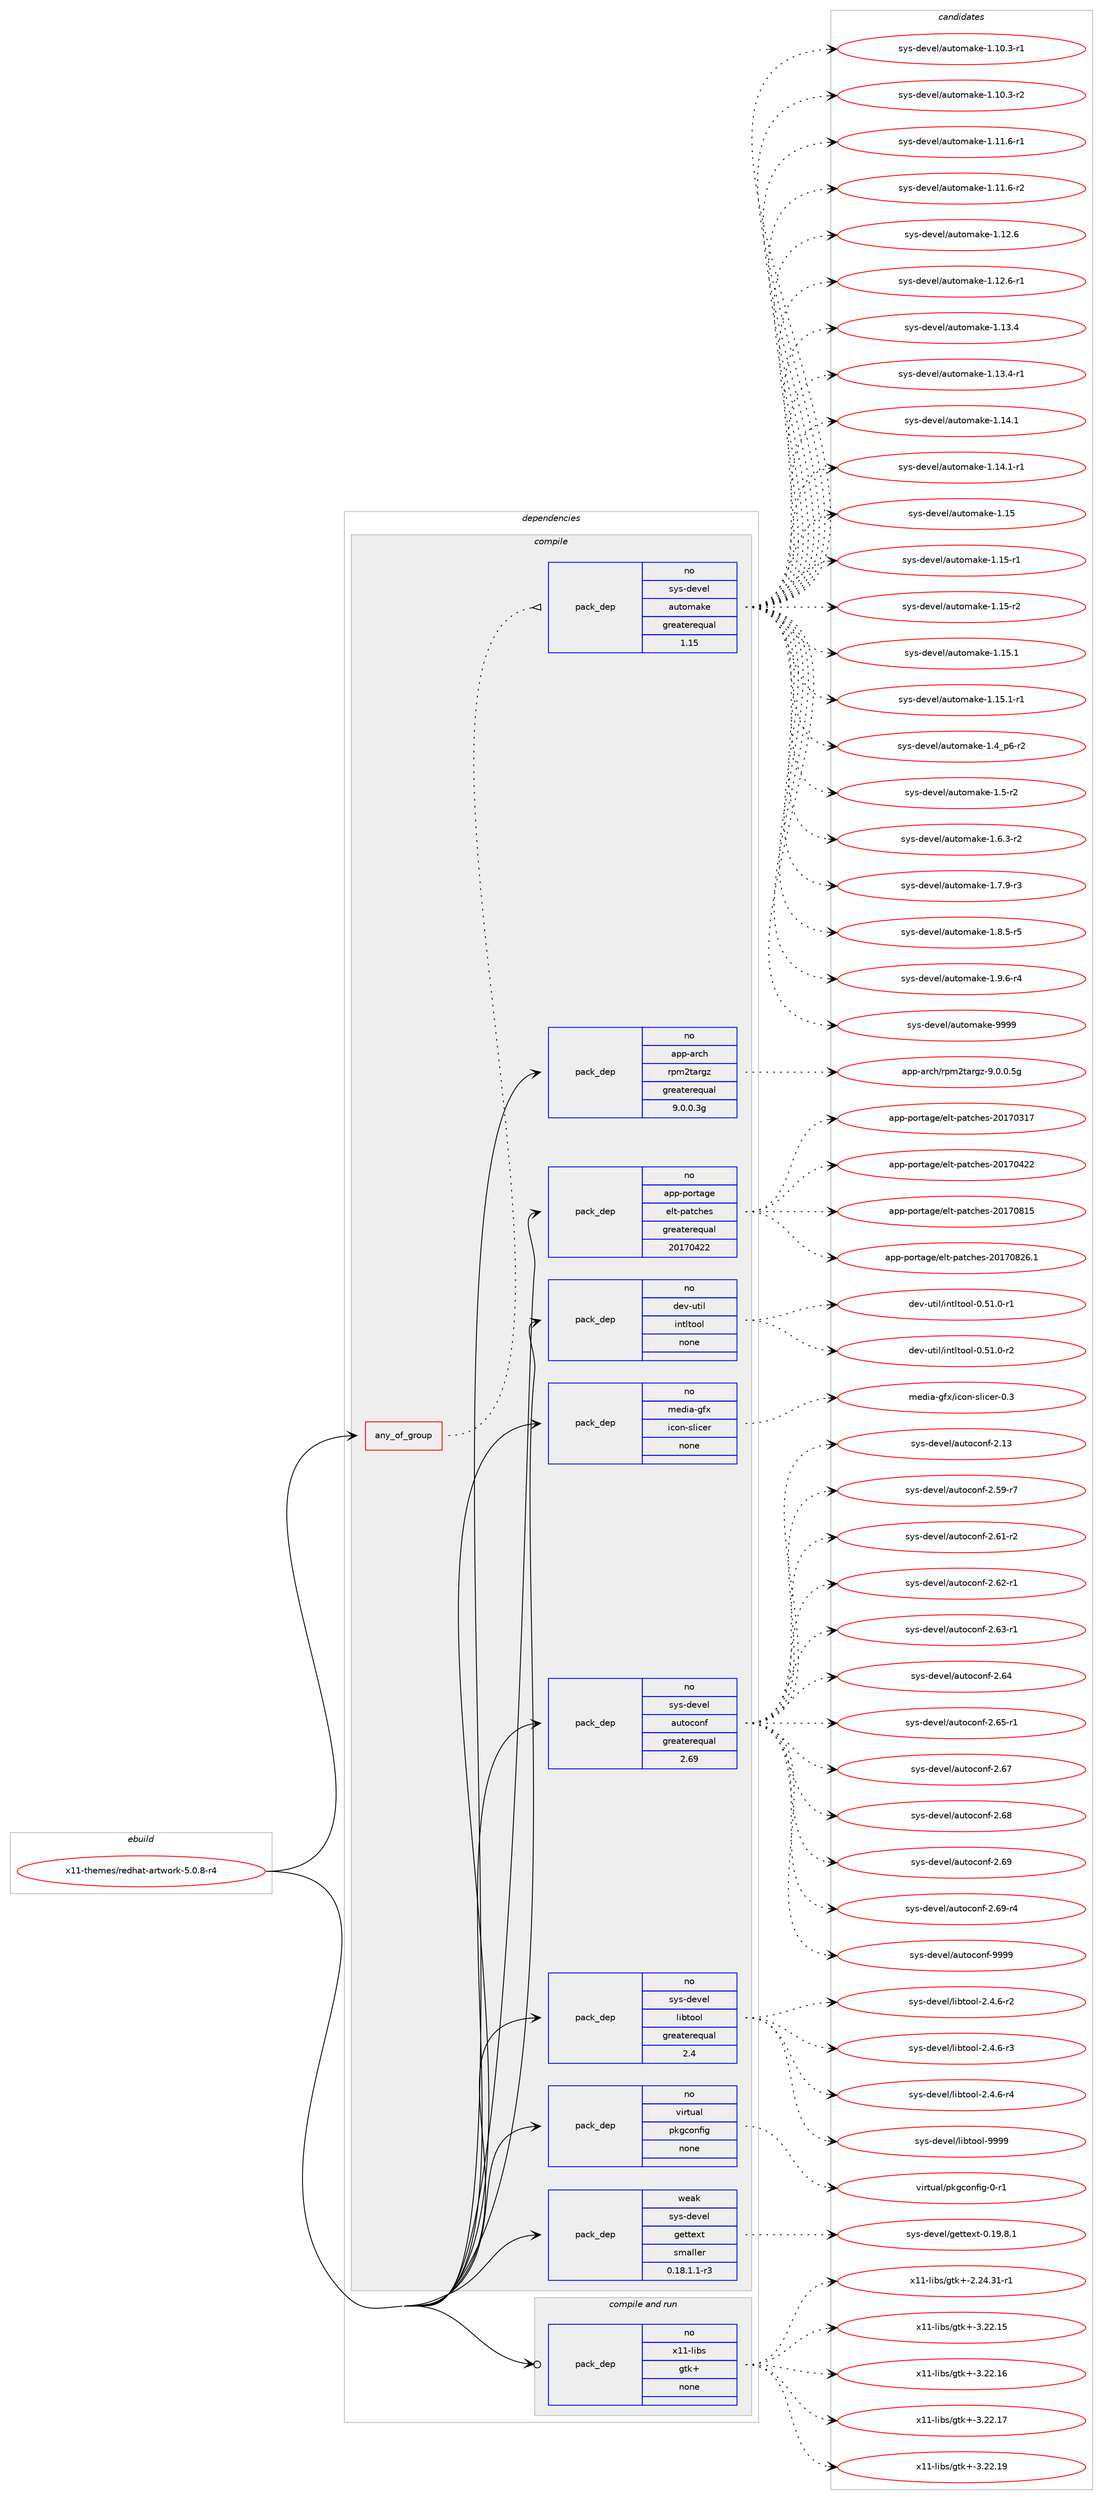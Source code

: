 digraph prolog {

# *************
# Graph options
# *************

newrank=true;
concentrate=true;
compound=true;
graph [rankdir=LR,fontname=Helvetica,fontsize=10,ranksep=1.5];#, ranksep=2.5, nodesep=0.2];
edge  [arrowhead=vee];
node  [fontname=Helvetica,fontsize=10];

# **********
# The ebuild
# **********

subgraph cluster_leftcol {
color=gray;
rank=same;
label=<<i>ebuild</i>>;
id [label="x11-themes/redhat-artwork-5.0.8-r4", color=red, width=4, href="../x11-themes/redhat-artwork-5.0.8-r4.svg"];
}

# ****************
# The dependencies
# ****************

subgraph cluster_midcol {
color=gray;
label=<<i>dependencies</i>>;
subgraph cluster_compile {
fillcolor="#eeeeee";
style=filled;
label=<<i>compile</i>>;
subgraph any9741 {
dependency530832 [label=<<TABLE BORDER="0" CELLBORDER="1" CELLSPACING="0" CELLPADDING="4"><TR><TD CELLPADDING="10">any_of_group</TD></TR></TABLE>>, shape=none, color=red];subgraph pack396824 {
dependency530833 [label=<<TABLE BORDER="0" CELLBORDER="1" CELLSPACING="0" CELLPADDING="4" WIDTH="220"><TR><TD ROWSPAN="6" CELLPADDING="30">pack_dep</TD></TR><TR><TD WIDTH="110">no</TD></TR><TR><TD>sys-devel</TD></TR><TR><TD>automake</TD></TR><TR><TD>greaterequal</TD></TR><TR><TD>1.15</TD></TR></TABLE>>, shape=none, color=blue];
}
dependency530832:e -> dependency530833:w [weight=20,style="dotted",arrowhead="oinv"];
}
id:e -> dependency530832:w [weight=20,style="solid",arrowhead="vee"];
subgraph pack396825 {
dependency530834 [label=<<TABLE BORDER="0" CELLBORDER="1" CELLSPACING="0" CELLPADDING="4" WIDTH="220"><TR><TD ROWSPAN="6" CELLPADDING="30">pack_dep</TD></TR><TR><TD WIDTH="110">no</TD></TR><TR><TD>app-arch</TD></TR><TR><TD>rpm2targz</TD></TR><TR><TD>greaterequal</TD></TR><TR><TD>9.0.0.3g</TD></TR></TABLE>>, shape=none, color=blue];
}
id:e -> dependency530834:w [weight=20,style="solid",arrowhead="vee"];
subgraph pack396826 {
dependency530835 [label=<<TABLE BORDER="0" CELLBORDER="1" CELLSPACING="0" CELLPADDING="4" WIDTH="220"><TR><TD ROWSPAN="6" CELLPADDING="30">pack_dep</TD></TR><TR><TD WIDTH="110">no</TD></TR><TR><TD>app-portage</TD></TR><TR><TD>elt-patches</TD></TR><TR><TD>greaterequal</TD></TR><TR><TD>20170422</TD></TR></TABLE>>, shape=none, color=blue];
}
id:e -> dependency530835:w [weight=20,style="solid",arrowhead="vee"];
subgraph pack396827 {
dependency530836 [label=<<TABLE BORDER="0" CELLBORDER="1" CELLSPACING="0" CELLPADDING="4" WIDTH="220"><TR><TD ROWSPAN="6" CELLPADDING="30">pack_dep</TD></TR><TR><TD WIDTH="110">no</TD></TR><TR><TD>dev-util</TD></TR><TR><TD>intltool</TD></TR><TR><TD>none</TD></TR><TR><TD></TD></TR></TABLE>>, shape=none, color=blue];
}
id:e -> dependency530836:w [weight=20,style="solid",arrowhead="vee"];
subgraph pack396828 {
dependency530837 [label=<<TABLE BORDER="0" CELLBORDER="1" CELLSPACING="0" CELLPADDING="4" WIDTH="220"><TR><TD ROWSPAN="6" CELLPADDING="30">pack_dep</TD></TR><TR><TD WIDTH="110">no</TD></TR><TR><TD>media-gfx</TD></TR><TR><TD>icon-slicer</TD></TR><TR><TD>none</TD></TR><TR><TD></TD></TR></TABLE>>, shape=none, color=blue];
}
id:e -> dependency530837:w [weight=20,style="solid",arrowhead="vee"];
subgraph pack396829 {
dependency530838 [label=<<TABLE BORDER="0" CELLBORDER="1" CELLSPACING="0" CELLPADDING="4" WIDTH="220"><TR><TD ROWSPAN="6" CELLPADDING="30">pack_dep</TD></TR><TR><TD WIDTH="110">no</TD></TR><TR><TD>sys-devel</TD></TR><TR><TD>autoconf</TD></TR><TR><TD>greaterequal</TD></TR><TR><TD>2.69</TD></TR></TABLE>>, shape=none, color=blue];
}
id:e -> dependency530838:w [weight=20,style="solid",arrowhead="vee"];
subgraph pack396830 {
dependency530839 [label=<<TABLE BORDER="0" CELLBORDER="1" CELLSPACING="0" CELLPADDING="4" WIDTH="220"><TR><TD ROWSPAN="6" CELLPADDING="30">pack_dep</TD></TR><TR><TD WIDTH="110">no</TD></TR><TR><TD>sys-devel</TD></TR><TR><TD>libtool</TD></TR><TR><TD>greaterequal</TD></TR><TR><TD>2.4</TD></TR></TABLE>>, shape=none, color=blue];
}
id:e -> dependency530839:w [weight=20,style="solid",arrowhead="vee"];
subgraph pack396831 {
dependency530840 [label=<<TABLE BORDER="0" CELLBORDER="1" CELLSPACING="0" CELLPADDING="4" WIDTH="220"><TR><TD ROWSPAN="6" CELLPADDING="30">pack_dep</TD></TR><TR><TD WIDTH="110">no</TD></TR><TR><TD>virtual</TD></TR><TR><TD>pkgconfig</TD></TR><TR><TD>none</TD></TR><TR><TD></TD></TR></TABLE>>, shape=none, color=blue];
}
id:e -> dependency530840:w [weight=20,style="solid",arrowhead="vee"];
subgraph pack396832 {
dependency530841 [label=<<TABLE BORDER="0" CELLBORDER="1" CELLSPACING="0" CELLPADDING="4" WIDTH="220"><TR><TD ROWSPAN="6" CELLPADDING="30">pack_dep</TD></TR><TR><TD WIDTH="110">weak</TD></TR><TR><TD>sys-devel</TD></TR><TR><TD>gettext</TD></TR><TR><TD>smaller</TD></TR><TR><TD>0.18.1.1-r3</TD></TR></TABLE>>, shape=none, color=blue];
}
id:e -> dependency530841:w [weight=20,style="solid",arrowhead="vee"];
}
subgraph cluster_compileandrun {
fillcolor="#eeeeee";
style=filled;
label=<<i>compile and run</i>>;
subgraph pack396833 {
dependency530842 [label=<<TABLE BORDER="0" CELLBORDER="1" CELLSPACING="0" CELLPADDING="4" WIDTH="220"><TR><TD ROWSPAN="6" CELLPADDING="30">pack_dep</TD></TR><TR><TD WIDTH="110">no</TD></TR><TR><TD>x11-libs</TD></TR><TR><TD>gtk+</TD></TR><TR><TD>none</TD></TR><TR><TD></TD></TR></TABLE>>, shape=none, color=blue];
}
id:e -> dependency530842:w [weight=20,style="solid",arrowhead="odotvee"];
}
subgraph cluster_run {
fillcolor="#eeeeee";
style=filled;
label=<<i>run</i>>;
}
}

# **************
# The candidates
# **************

subgraph cluster_choices {
rank=same;
color=gray;
label=<<i>candidates</i>>;

subgraph choice396824 {
color=black;
nodesep=1;
choice11512111545100101118101108479711711611110997107101454946494846514511449 [label="sys-devel/automake-1.10.3-r1", color=red, width=4,href="../sys-devel/automake-1.10.3-r1.svg"];
choice11512111545100101118101108479711711611110997107101454946494846514511450 [label="sys-devel/automake-1.10.3-r2", color=red, width=4,href="../sys-devel/automake-1.10.3-r2.svg"];
choice11512111545100101118101108479711711611110997107101454946494946544511449 [label="sys-devel/automake-1.11.6-r1", color=red, width=4,href="../sys-devel/automake-1.11.6-r1.svg"];
choice11512111545100101118101108479711711611110997107101454946494946544511450 [label="sys-devel/automake-1.11.6-r2", color=red, width=4,href="../sys-devel/automake-1.11.6-r2.svg"];
choice1151211154510010111810110847971171161111099710710145494649504654 [label="sys-devel/automake-1.12.6", color=red, width=4,href="../sys-devel/automake-1.12.6.svg"];
choice11512111545100101118101108479711711611110997107101454946495046544511449 [label="sys-devel/automake-1.12.6-r1", color=red, width=4,href="../sys-devel/automake-1.12.6-r1.svg"];
choice1151211154510010111810110847971171161111099710710145494649514652 [label="sys-devel/automake-1.13.4", color=red, width=4,href="../sys-devel/automake-1.13.4.svg"];
choice11512111545100101118101108479711711611110997107101454946495146524511449 [label="sys-devel/automake-1.13.4-r1", color=red, width=4,href="../sys-devel/automake-1.13.4-r1.svg"];
choice1151211154510010111810110847971171161111099710710145494649524649 [label="sys-devel/automake-1.14.1", color=red, width=4,href="../sys-devel/automake-1.14.1.svg"];
choice11512111545100101118101108479711711611110997107101454946495246494511449 [label="sys-devel/automake-1.14.1-r1", color=red, width=4,href="../sys-devel/automake-1.14.1-r1.svg"];
choice115121115451001011181011084797117116111109971071014549464953 [label="sys-devel/automake-1.15", color=red, width=4,href="../sys-devel/automake-1.15.svg"];
choice1151211154510010111810110847971171161111099710710145494649534511449 [label="sys-devel/automake-1.15-r1", color=red, width=4,href="../sys-devel/automake-1.15-r1.svg"];
choice1151211154510010111810110847971171161111099710710145494649534511450 [label="sys-devel/automake-1.15-r2", color=red, width=4,href="../sys-devel/automake-1.15-r2.svg"];
choice1151211154510010111810110847971171161111099710710145494649534649 [label="sys-devel/automake-1.15.1", color=red, width=4,href="../sys-devel/automake-1.15.1.svg"];
choice11512111545100101118101108479711711611110997107101454946495346494511449 [label="sys-devel/automake-1.15.1-r1", color=red, width=4,href="../sys-devel/automake-1.15.1-r1.svg"];
choice115121115451001011181011084797117116111109971071014549465295112544511450 [label="sys-devel/automake-1.4_p6-r2", color=red, width=4,href="../sys-devel/automake-1.4_p6-r2.svg"];
choice11512111545100101118101108479711711611110997107101454946534511450 [label="sys-devel/automake-1.5-r2", color=red, width=4,href="../sys-devel/automake-1.5-r2.svg"];
choice115121115451001011181011084797117116111109971071014549465446514511450 [label="sys-devel/automake-1.6.3-r2", color=red, width=4,href="../sys-devel/automake-1.6.3-r2.svg"];
choice115121115451001011181011084797117116111109971071014549465546574511451 [label="sys-devel/automake-1.7.9-r3", color=red, width=4,href="../sys-devel/automake-1.7.9-r3.svg"];
choice115121115451001011181011084797117116111109971071014549465646534511453 [label="sys-devel/automake-1.8.5-r5", color=red, width=4,href="../sys-devel/automake-1.8.5-r5.svg"];
choice115121115451001011181011084797117116111109971071014549465746544511452 [label="sys-devel/automake-1.9.6-r4", color=red, width=4,href="../sys-devel/automake-1.9.6-r4.svg"];
choice115121115451001011181011084797117116111109971071014557575757 [label="sys-devel/automake-9999", color=red, width=4,href="../sys-devel/automake-9999.svg"];
dependency530833:e -> choice11512111545100101118101108479711711611110997107101454946494846514511449:w [style=dotted,weight="100"];
dependency530833:e -> choice11512111545100101118101108479711711611110997107101454946494846514511450:w [style=dotted,weight="100"];
dependency530833:e -> choice11512111545100101118101108479711711611110997107101454946494946544511449:w [style=dotted,weight="100"];
dependency530833:e -> choice11512111545100101118101108479711711611110997107101454946494946544511450:w [style=dotted,weight="100"];
dependency530833:e -> choice1151211154510010111810110847971171161111099710710145494649504654:w [style=dotted,weight="100"];
dependency530833:e -> choice11512111545100101118101108479711711611110997107101454946495046544511449:w [style=dotted,weight="100"];
dependency530833:e -> choice1151211154510010111810110847971171161111099710710145494649514652:w [style=dotted,weight="100"];
dependency530833:e -> choice11512111545100101118101108479711711611110997107101454946495146524511449:w [style=dotted,weight="100"];
dependency530833:e -> choice1151211154510010111810110847971171161111099710710145494649524649:w [style=dotted,weight="100"];
dependency530833:e -> choice11512111545100101118101108479711711611110997107101454946495246494511449:w [style=dotted,weight="100"];
dependency530833:e -> choice115121115451001011181011084797117116111109971071014549464953:w [style=dotted,weight="100"];
dependency530833:e -> choice1151211154510010111810110847971171161111099710710145494649534511449:w [style=dotted,weight="100"];
dependency530833:e -> choice1151211154510010111810110847971171161111099710710145494649534511450:w [style=dotted,weight="100"];
dependency530833:e -> choice1151211154510010111810110847971171161111099710710145494649534649:w [style=dotted,weight="100"];
dependency530833:e -> choice11512111545100101118101108479711711611110997107101454946495346494511449:w [style=dotted,weight="100"];
dependency530833:e -> choice115121115451001011181011084797117116111109971071014549465295112544511450:w [style=dotted,weight="100"];
dependency530833:e -> choice11512111545100101118101108479711711611110997107101454946534511450:w [style=dotted,weight="100"];
dependency530833:e -> choice115121115451001011181011084797117116111109971071014549465446514511450:w [style=dotted,weight="100"];
dependency530833:e -> choice115121115451001011181011084797117116111109971071014549465546574511451:w [style=dotted,weight="100"];
dependency530833:e -> choice115121115451001011181011084797117116111109971071014549465646534511453:w [style=dotted,weight="100"];
dependency530833:e -> choice115121115451001011181011084797117116111109971071014549465746544511452:w [style=dotted,weight="100"];
dependency530833:e -> choice115121115451001011181011084797117116111109971071014557575757:w [style=dotted,weight="100"];
}
subgraph choice396825 {
color=black;
nodesep=1;
choice971121124597114991044711411210950116971141031224557464846484653103 [label="app-arch/rpm2targz-9.0.0.5g", color=red, width=4,href="../app-arch/rpm2targz-9.0.0.5g.svg"];
dependency530834:e -> choice971121124597114991044711411210950116971141031224557464846484653103:w [style=dotted,weight="100"];
}
subgraph choice396826 {
color=black;
nodesep=1;
choice97112112451121111141169710310147101108116451129711699104101115455048495548514955 [label="app-portage/elt-patches-20170317", color=red, width=4,href="../app-portage/elt-patches-20170317.svg"];
choice97112112451121111141169710310147101108116451129711699104101115455048495548525050 [label="app-portage/elt-patches-20170422", color=red, width=4,href="../app-portage/elt-patches-20170422.svg"];
choice97112112451121111141169710310147101108116451129711699104101115455048495548564953 [label="app-portage/elt-patches-20170815", color=red, width=4,href="../app-portage/elt-patches-20170815.svg"];
choice971121124511211111411697103101471011081164511297116991041011154550484955485650544649 [label="app-portage/elt-patches-20170826.1", color=red, width=4,href="../app-portage/elt-patches-20170826.1.svg"];
dependency530835:e -> choice97112112451121111141169710310147101108116451129711699104101115455048495548514955:w [style=dotted,weight="100"];
dependency530835:e -> choice97112112451121111141169710310147101108116451129711699104101115455048495548525050:w [style=dotted,weight="100"];
dependency530835:e -> choice97112112451121111141169710310147101108116451129711699104101115455048495548564953:w [style=dotted,weight="100"];
dependency530835:e -> choice971121124511211111411697103101471011081164511297116991041011154550484955485650544649:w [style=dotted,weight="100"];
}
subgraph choice396827 {
color=black;
nodesep=1;
choice1001011184511711610510847105110116108116111111108454846534946484511449 [label="dev-util/intltool-0.51.0-r1", color=red, width=4,href="../dev-util/intltool-0.51.0-r1.svg"];
choice1001011184511711610510847105110116108116111111108454846534946484511450 [label="dev-util/intltool-0.51.0-r2", color=red, width=4,href="../dev-util/intltool-0.51.0-r2.svg"];
dependency530836:e -> choice1001011184511711610510847105110116108116111111108454846534946484511449:w [style=dotted,weight="100"];
dependency530836:e -> choice1001011184511711610510847105110116108116111111108454846534946484511450:w [style=dotted,weight="100"];
}
subgraph choice396828 {
color=black;
nodesep=1;
choice10910110010597451031021204710599111110451151081059910111445484651 [label="media-gfx/icon-slicer-0.3", color=red, width=4,href="../media-gfx/icon-slicer-0.3.svg"];
dependency530837:e -> choice10910110010597451031021204710599111110451151081059910111445484651:w [style=dotted,weight="100"];
}
subgraph choice396829 {
color=black;
nodesep=1;
choice115121115451001011181011084797117116111991111101024550464951 [label="sys-devel/autoconf-2.13", color=red, width=4,href="../sys-devel/autoconf-2.13.svg"];
choice1151211154510010111810110847971171161119911111010245504653574511455 [label="sys-devel/autoconf-2.59-r7", color=red, width=4,href="../sys-devel/autoconf-2.59-r7.svg"];
choice1151211154510010111810110847971171161119911111010245504654494511450 [label="sys-devel/autoconf-2.61-r2", color=red, width=4,href="../sys-devel/autoconf-2.61-r2.svg"];
choice1151211154510010111810110847971171161119911111010245504654504511449 [label="sys-devel/autoconf-2.62-r1", color=red, width=4,href="../sys-devel/autoconf-2.62-r1.svg"];
choice1151211154510010111810110847971171161119911111010245504654514511449 [label="sys-devel/autoconf-2.63-r1", color=red, width=4,href="../sys-devel/autoconf-2.63-r1.svg"];
choice115121115451001011181011084797117116111991111101024550465452 [label="sys-devel/autoconf-2.64", color=red, width=4,href="../sys-devel/autoconf-2.64.svg"];
choice1151211154510010111810110847971171161119911111010245504654534511449 [label="sys-devel/autoconf-2.65-r1", color=red, width=4,href="../sys-devel/autoconf-2.65-r1.svg"];
choice115121115451001011181011084797117116111991111101024550465455 [label="sys-devel/autoconf-2.67", color=red, width=4,href="../sys-devel/autoconf-2.67.svg"];
choice115121115451001011181011084797117116111991111101024550465456 [label="sys-devel/autoconf-2.68", color=red, width=4,href="../sys-devel/autoconf-2.68.svg"];
choice115121115451001011181011084797117116111991111101024550465457 [label="sys-devel/autoconf-2.69", color=red, width=4,href="../sys-devel/autoconf-2.69.svg"];
choice1151211154510010111810110847971171161119911111010245504654574511452 [label="sys-devel/autoconf-2.69-r4", color=red, width=4,href="../sys-devel/autoconf-2.69-r4.svg"];
choice115121115451001011181011084797117116111991111101024557575757 [label="sys-devel/autoconf-9999", color=red, width=4,href="../sys-devel/autoconf-9999.svg"];
dependency530838:e -> choice115121115451001011181011084797117116111991111101024550464951:w [style=dotted,weight="100"];
dependency530838:e -> choice1151211154510010111810110847971171161119911111010245504653574511455:w [style=dotted,weight="100"];
dependency530838:e -> choice1151211154510010111810110847971171161119911111010245504654494511450:w [style=dotted,weight="100"];
dependency530838:e -> choice1151211154510010111810110847971171161119911111010245504654504511449:w [style=dotted,weight="100"];
dependency530838:e -> choice1151211154510010111810110847971171161119911111010245504654514511449:w [style=dotted,weight="100"];
dependency530838:e -> choice115121115451001011181011084797117116111991111101024550465452:w [style=dotted,weight="100"];
dependency530838:e -> choice1151211154510010111810110847971171161119911111010245504654534511449:w [style=dotted,weight="100"];
dependency530838:e -> choice115121115451001011181011084797117116111991111101024550465455:w [style=dotted,weight="100"];
dependency530838:e -> choice115121115451001011181011084797117116111991111101024550465456:w [style=dotted,weight="100"];
dependency530838:e -> choice115121115451001011181011084797117116111991111101024550465457:w [style=dotted,weight="100"];
dependency530838:e -> choice1151211154510010111810110847971171161119911111010245504654574511452:w [style=dotted,weight="100"];
dependency530838:e -> choice115121115451001011181011084797117116111991111101024557575757:w [style=dotted,weight="100"];
}
subgraph choice396830 {
color=black;
nodesep=1;
choice1151211154510010111810110847108105981161111111084550465246544511450 [label="sys-devel/libtool-2.4.6-r2", color=red, width=4,href="../sys-devel/libtool-2.4.6-r2.svg"];
choice1151211154510010111810110847108105981161111111084550465246544511451 [label="sys-devel/libtool-2.4.6-r3", color=red, width=4,href="../sys-devel/libtool-2.4.6-r3.svg"];
choice1151211154510010111810110847108105981161111111084550465246544511452 [label="sys-devel/libtool-2.4.6-r4", color=red, width=4,href="../sys-devel/libtool-2.4.6-r4.svg"];
choice1151211154510010111810110847108105981161111111084557575757 [label="sys-devel/libtool-9999", color=red, width=4,href="../sys-devel/libtool-9999.svg"];
dependency530839:e -> choice1151211154510010111810110847108105981161111111084550465246544511450:w [style=dotted,weight="100"];
dependency530839:e -> choice1151211154510010111810110847108105981161111111084550465246544511451:w [style=dotted,weight="100"];
dependency530839:e -> choice1151211154510010111810110847108105981161111111084550465246544511452:w [style=dotted,weight="100"];
dependency530839:e -> choice1151211154510010111810110847108105981161111111084557575757:w [style=dotted,weight="100"];
}
subgraph choice396831 {
color=black;
nodesep=1;
choice11810511411611797108471121071039911111010210510345484511449 [label="virtual/pkgconfig-0-r1", color=red, width=4,href="../virtual/pkgconfig-0-r1.svg"];
dependency530840:e -> choice11810511411611797108471121071039911111010210510345484511449:w [style=dotted,weight="100"];
}
subgraph choice396832 {
color=black;
nodesep=1;
choice1151211154510010111810110847103101116116101120116454846495746564649 [label="sys-devel/gettext-0.19.8.1", color=red, width=4,href="../sys-devel/gettext-0.19.8.1.svg"];
dependency530841:e -> choice1151211154510010111810110847103101116116101120116454846495746564649:w [style=dotted,weight="100"];
}
subgraph choice396833 {
color=black;
nodesep=1;
choice12049494510810598115471031161074345504650524651494511449 [label="x11-libs/gtk+-2.24.31-r1", color=red, width=4,href="../x11-libs/gtk+-2.24.31-r1.svg"];
choice1204949451081059811547103116107434551465050464953 [label="x11-libs/gtk+-3.22.15", color=red, width=4,href="../x11-libs/gtk+-3.22.15.svg"];
choice1204949451081059811547103116107434551465050464954 [label="x11-libs/gtk+-3.22.16", color=red, width=4,href="../x11-libs/gtk+-3.22.16.svg"];
choice1204949451081059811547103116107434551465050464955 [label="x11-libs/gtk+-3.22.17", color=red, width=4,href="../x11-libs/gtk+-3.22.17.svg"];
choice1204949451081059811547103116107434551465050464957 [label="x11-libs/gtk+-3.22.19", color=red, width=4,href="../x11-libs/gtk+-3.22.19.svg"];
dependency530842:e -> choice12049494510810598115471031161074345504650524651494511449:w [style=dotted,weight="100"];
dependency530842:e -> choice1204949451081059811547103116107434551465050464953:w [style=dotted,weight="100"];
dependency530842:e -> choice1204949451081059811547103116107434551465050464954:w [style=dotted,weight="100"];
dependency530842:e -> choice1204949451081059811547103116107434551465050464955:w [style=dotted,weight="100"];
dependency530842:e -> choice1204949451081059811547103116107434551465050464957:w [style=dotted,weight="100"];
}
}

}
